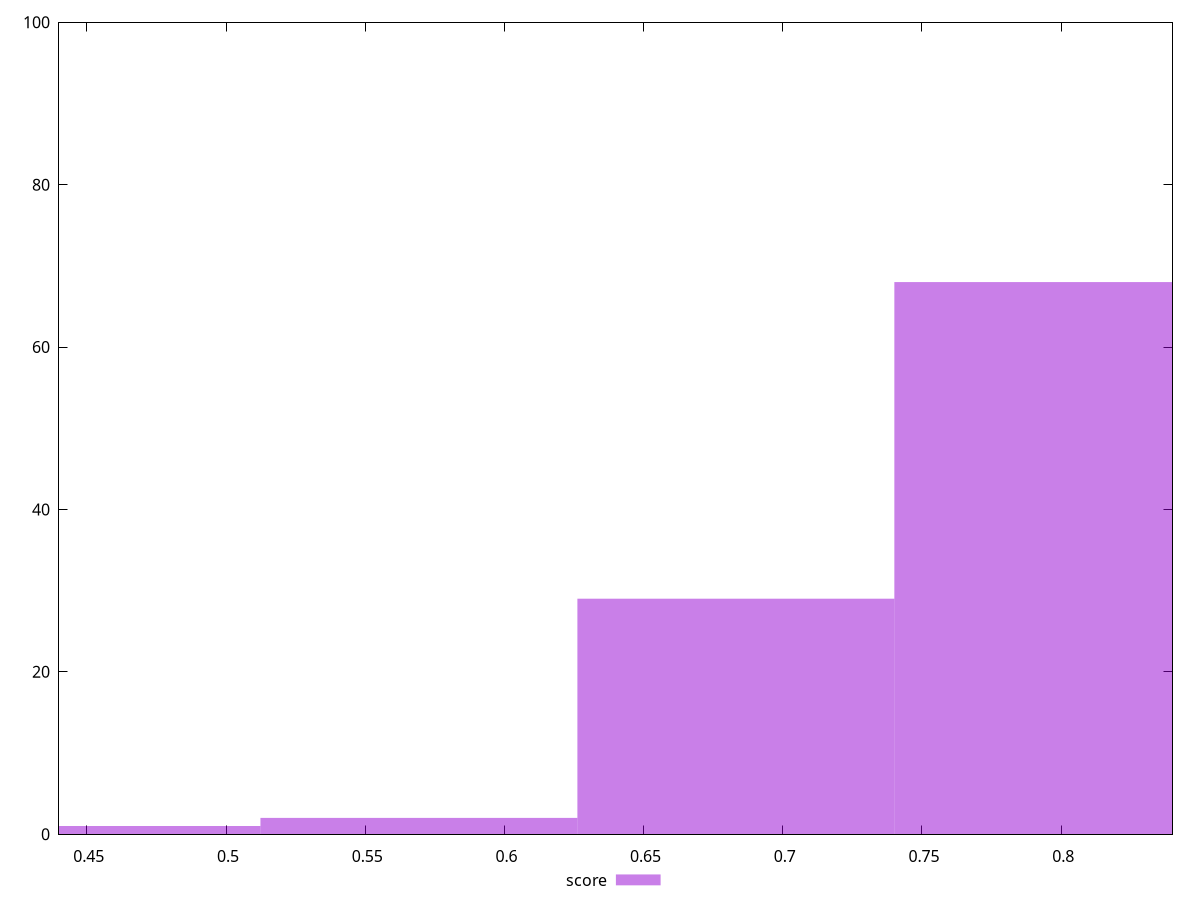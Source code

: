 reset

$score <<EOF
0.5692922938452959 2
0.7970092113834142 68
0.683150752614355 29
0.4554338350762367 1
EOF

set key outside below
set boxwidth 0.11385845876905917
set xrange [0.44:0.84]
set yrange [0:100]
set trange [0:100]
set style fill transparent solid 0.5 noborder
set terminal svg size 640, 490 enhanced background rgb 'white'
set output "report_00015_2021-02-09T16-11-33.973Z/interactive/samples/pages+cached+noadtech+nomedia+nocss/score/histogram.svg"

plot $score title "score" with boxes

reset
